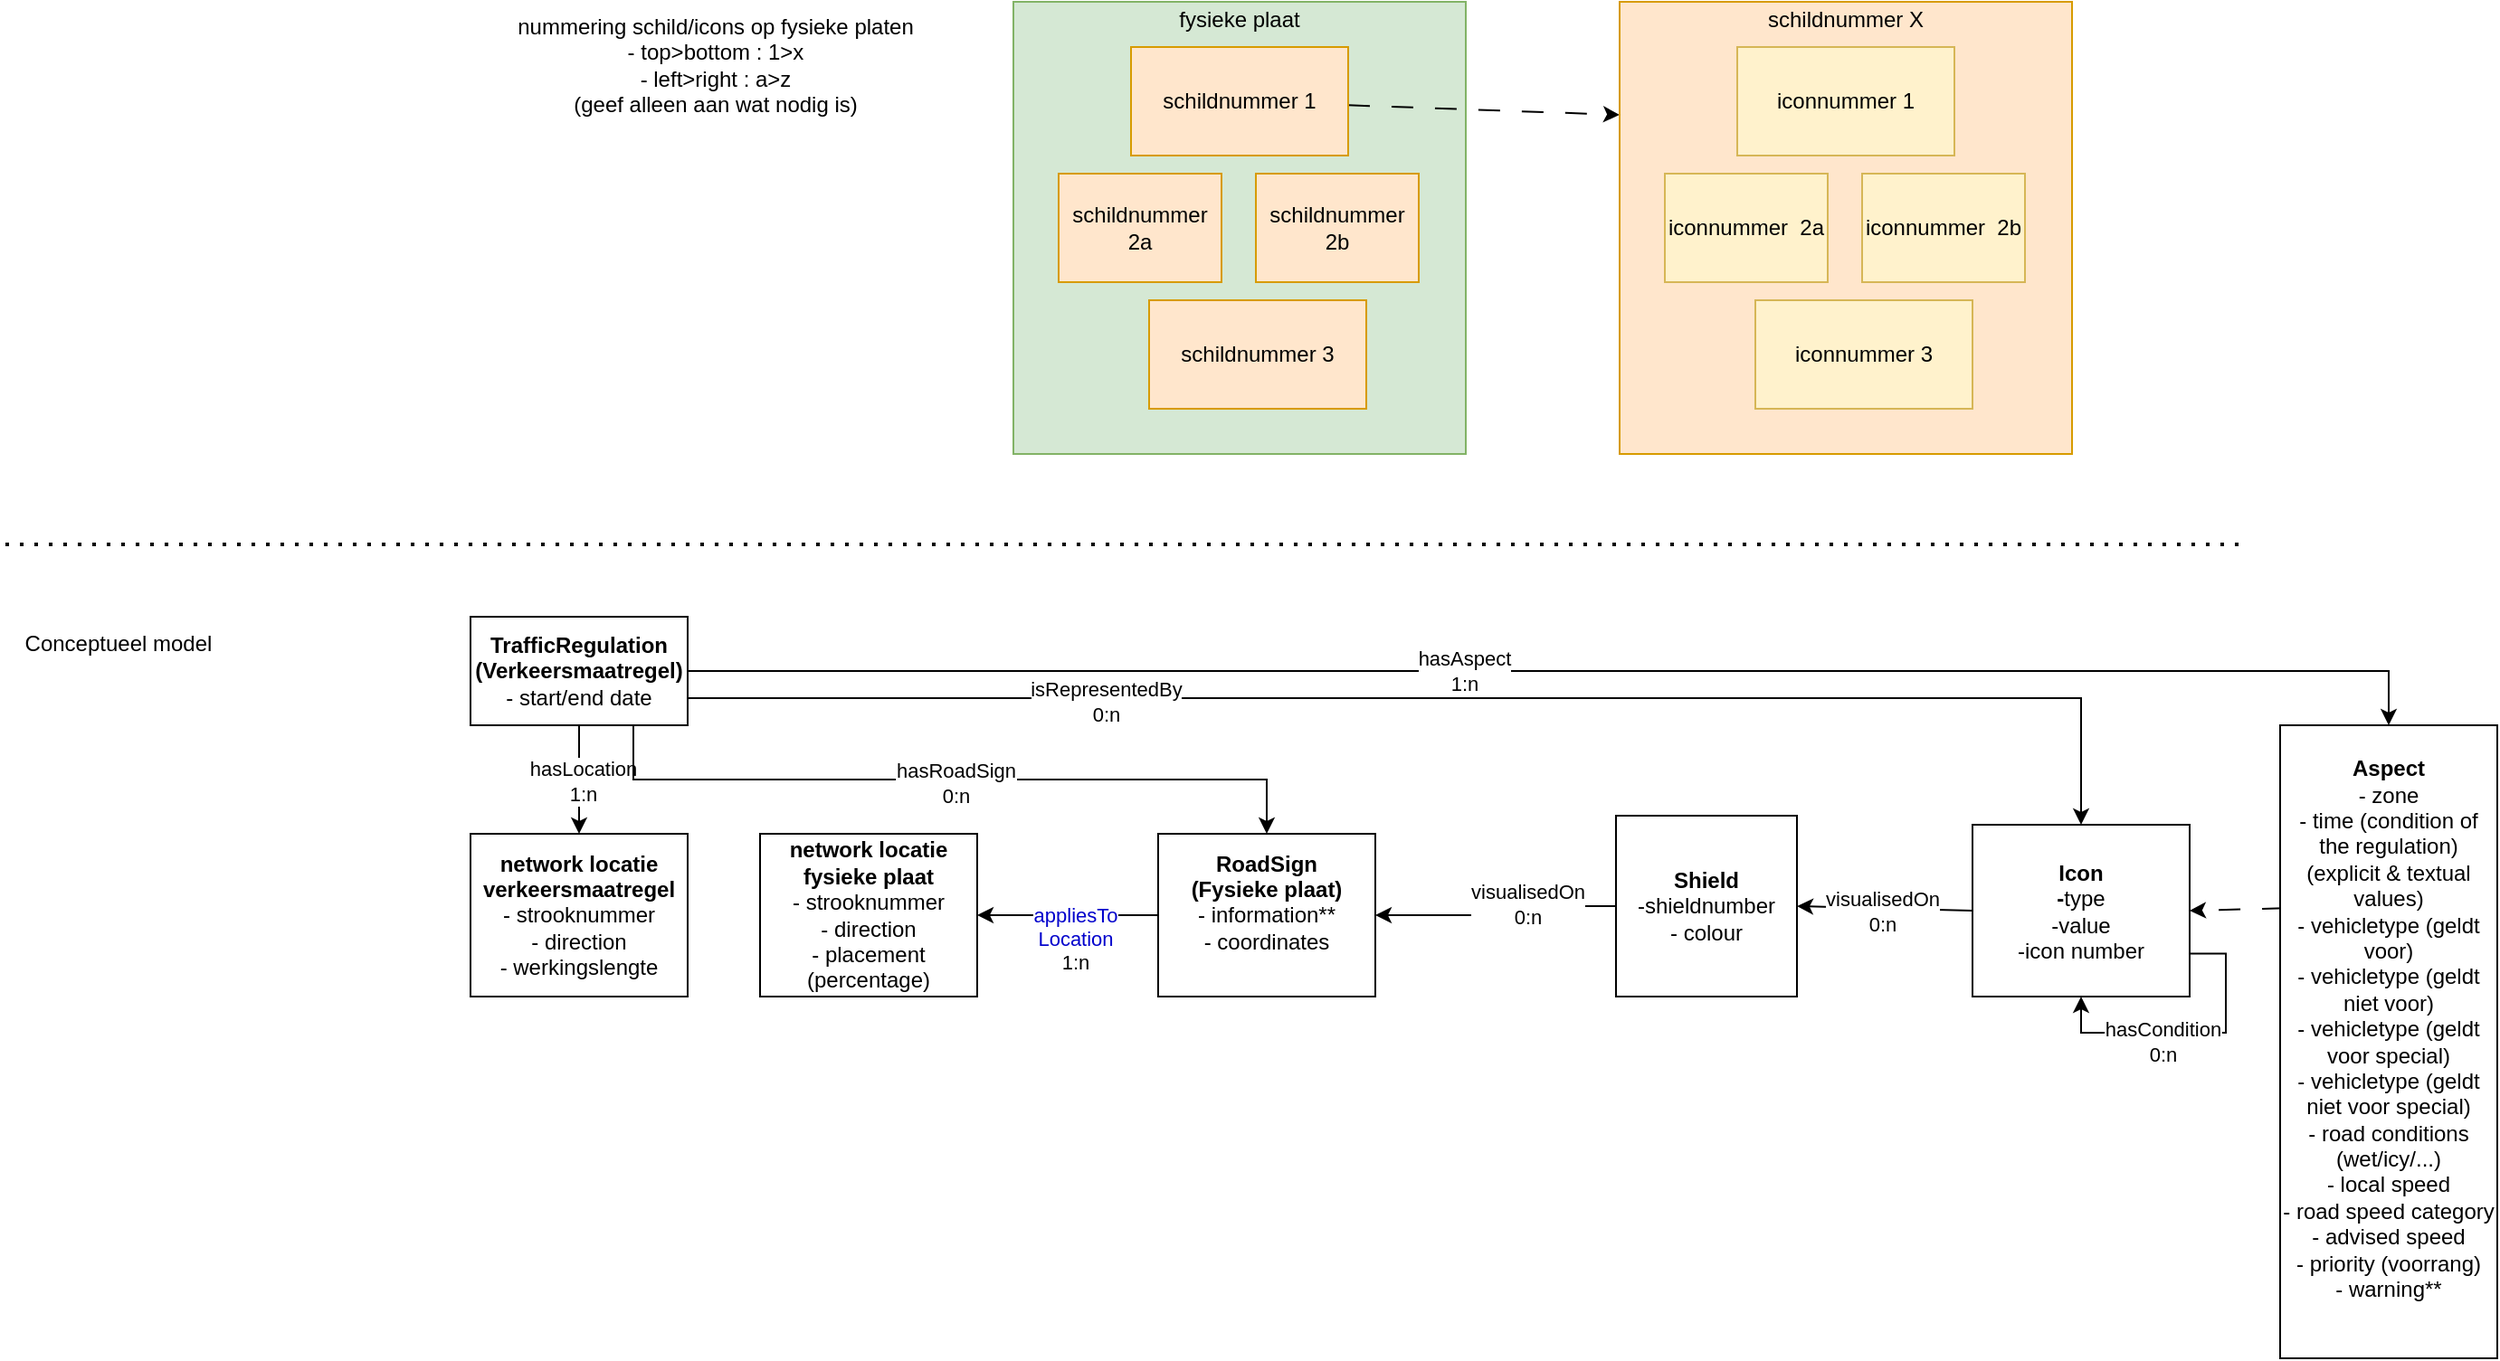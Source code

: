 <mxfile>
    <diagram name="Page-1" id="0LnV7ETqTs7hgSCRXFs9">
        <mxGraphModel dx="986" dy="1016" grid="1" gridSize="10" guides="1" tooltips="1" connect="1" arrows="1" fold="1" page="1" pageScale="1" pageWidth="850" pageHeight="1100" math="0" shadow="0">
            <root>
                <mxCell id="0"/>
                <mxCell id="1" parent="0"/>
                <mxCell id="BCpdqVNQJVRz4uYAB1dM-5" style="edgeStyle=orthogonalEdgeStyle;rounded=0;orthogonalLoop=1;jettySize=auto;html=1;exitX=0.5;exitY=1;exitDx=0;exitDy=0;entryX=0.5;entryY=0;entryDx=0;entryDy=0;" parent="1" source="BCpdqVNQJVRz4uYAB1dM-1" target="BCpdqVNQJVRz4uYAB1dM-22" edge="1">
                    <mxGeometry relative="1" as="geometry">
                        <mxPoint x="383" y="500" as="targetPoint"/>
                    </mxGeometry>
                </mxCell>
                <mxCell id="BCpdqVNQJVRz4uYAB1dM-6" value="&lt;div&gt;hasLocation&lt;/div&gt;&lt;div&gt;1:n&lt;/div&gt;" style="edgeLabel;html=1;align=center;verticalAlign=middle;resizable=0;points=[];" parent="BCpdqVNQJVRz4uYAB1dM-5" vertex="1" connectable="0">
                    <mxGeometry x="0.015" y="2" relative="1" as="geometry">
                        <mxPoint as="offset"/>
                    </mxGeometry>
                </mxCell>
                <mxCell id="BCpdqVNQJVRz4uYAB1dM-34" style="edgeStyle=orthogonalEdgeStyle;rounded=0;orthogonalLoop=1;jettySize=auto;html=1;exitX=1;exitY=0.5;exitDx=0;exitDy=0;entryX=0.5;entryY=0;entryDx=0;entryDy=0;" parent="1" source="BCpdqVNQJVRz4uYAB1dM-1" target="BCpdqVNQJVRz4uYAB1dM-32" edge="1">
                    <mxGeometry relative="1" as="geometry">
                        <mxPoint x="903" y="470" as="targetPoint"/>
                    </mxGeometry>
                </mxCell>
                <mxCell id="BCpdqVNQJVRz4uYAB1dM-35" value="&lt;div&gt;hasAspect&lt;/div&gt;&lt;div&gt;1:n&lt;br&gt;&lt;/div&gt;" style="edgeLabel;html=1;align=center;verticalAlign=middle;resizable=0;points=[];" parent="BCpdqVNQJVRz4uYAB1dM-34" vertex="1" connectable="0">
                    <mxGeometry x="-0.117" relative="1" as="geometry">
                        <mxPoint as="offset"/>
                    </mxGeometry>
                </mxCell>
                <mxCell id="JAaSVqaNoPK4AC_1vTfK-8" style="edgeStyle=orthogonalEdgeStyle;rounded=0;orthogonalLoop=1;jettySize=auto;html=1;exitX=1;exitY=0.75;exitDx=0;exitDy=0;entryX=0.5;entryY=0;entryDx=0;entryDy=0;" parent="1" source="BCpdqVNQJVRz4uYAB1dM-1" target="JAaSVqaNoPK4AC_1vTfK-5" edge="1">
                    <mxGeometry relative="1" as="geometry"/>
                </mxCell>
                <mxCell id="JAaSVqaNoPK4AC_1vTfK-9" value="&lt;div&gt;isRepresentedBy&lt;/div&gt;&lt;div&gt;0:n&lt;/div&gt;" style="edgeLabel;html=1;align=center;verticalAlign=middle;resizable=0;points=[];" parent="JAaSVqaNoPK4AC_1vTfK-8" vertex="1" connectable="0">
                    <mxGeometry x="-0.45" y="-2" relative="1" as="geometry">
                        <mxPoint as="offset"/>
                    </mxGeometry>
                </mxCell>
                <mxCell id="JAaSVqaNoPK4AC_1vTfK-12" style="edgeStyle=orthogonalEdgeStyle;rounded=0;orthogonalLoop=1;jettySize=auto;html=1;exitX=0.75;exitY=1;exitDx=0;exitDy=0;entryX=0.5;entryY=0;entryDx=0;entryDy=0;" parent="1" source="BCpdqVNQJVRz4uYAB1dM-1" target="BCpdqVNQJVRz4uYAB1dM-2" edge="1">
                    <mxGeometry relative="1" as="geometry"/>
                </mxCell>
                <mxCell id="JAaSVqaNoPK4AC_1vTfK-13" value="&lt;div&gt;hasRoadSign&lt;/div&gt;&lt;div&gt;0:n&lt;br&gt;&lt;/div&gt;" style="edgeLabel;html=1;align=center;verticalAlign=middle;resizable=0;points=[];" parent="JAaSVqaNoPK4AC_1vTfK-12" vertex="1" connectable="0">
                    <mxGeometry x="0.013" y="-2" relative="1" as="geometry">
                        <mxPoint as="offset"/>
                    </mxGeometry>
                </mxCell>
                <mxCell id="BCpdqVNQJVRz4uYAB1dM-1" value="&lt;div&gt;&lt;b&gt;TrafficRegulation&lt;/b&gt;&lt;/div&gt;&lt;div&gt;&lt;b&gt;(Verkeersmaatregel)&lt;br&gt;&lt;/b&gt;&lt;/div&gt;&lt;div&gt;- start/end date&lt;br&gt;&lt;/div&gt;" style="rounded=0;whiteSpace=wrap;html=1;" parent="1" vertex="1">
                    <mxGeometry x="340" y="400" width="120" height="60" as="geometry"/>
                </mxCell>
                <mxCell id="BCpdqVNQJVRz4uYAB1dM-2" value="&lt;div&gt;&lt;b&gt;RoadSign&lt;/b&gt;&lt;/div&gt;&lt;div&gt;&lt;b&gt;(Fysieke plaat)&lt;/b&gt;&lt;br&gt;&lt;/div&gt;&lt;div&gt;- information**&lt;br&gt;&lt;/div&gt;&lt;div&gt;- coordinates&lt;/div&gt;&lt;div&gt;&lt;br&gt;&lt;/div&gt;" style="rounded=0;whiteSpace=wrap;html=1;" parent="1" vertex="1">
                    <mxGeometry x="720" y="520" width="120" height="90" as="geometry"/>
                </mxCell>
                <mxCell id="BCpdqVNQJVRz4uYAB1dM-22" value="&lt;div&gt;&lt;b&gt;network locatie verkeersmaatregel&lt;/b&gt;&lt;/div&gt;&lt;div&gt;- strooknummer&lt;/div&gt;&lt;div&gt;- direction&lt;/div&gt;&lt;div&gt;- werkingslengte&lt;br&gt;&lt;/div&gt;" style="rounded=0;whiteSpace=wrap;html=1;" parent="1" vertex="1">
                    <mxGeometry x="340" y="520" width="120" height="90" as="geometry"/>
                </mxCell>
                <mxCell id="BCpdqVNQJVRz4uYAB1dM-29" value="&lt;div&gt;&lt;b&gt;network locatie fysieke plaat&lt;/b&gt;&lt;/div&gt;&lt;div&gt;- strooknummer&lt;/div&gt;&lt;div&gt;- direction&lt;/div&gt;&lt;div&gt;- placement (percentage)&lt;br&gt;&lt;/div&gt;" style="rounded=0;whiteSpace=wrap;html=1;" parent="1" vertex="1">
                    <mxGeometry x="500" y="520" width="120" height="90" as="geometry"/>
                </mxCell>
                <mxCell id="BCpdqVNQJVRz4uYAB1dM-30" style="rounded=0;orthogonalLoop=1;jettySize=auto;html=1;entryX=1;entryY=0.5;entryDx=0;entryDy=0;" parent="1" target="BCpdqVNQJVRz4uYAB1dM-29" edge="1">
                    <mxGeometry relative="1" as="geometry">
                        <mxPoint x="720" y="565" as="sourcePoint"/>
                    </mxGeometry>
                </mxCell>
                <mxCell id="JAaSVqaNoPK4AC_1vTfK-14" style="rounded=0;orthogonalLoop=1;jettySize=auto;html=1;exitX=0.017;exitY=0.289;exitDx=0;exitDy=0;entryX=1;entryY=0.5;entryDx=0;entryDy=0;dashed=1;dashPattern=12 12;exitPerimeter=0;" parent="1" source="BCpdqVNQJVRz4uYAB1dM-32" target="JAaSVqaNoPK4AC_1vTfK-5" edge="1">
                    <mxGeometry relative="1" as="geometry"/>
                </mxCell>
                <mxCell id="BCpdqVNQJVRz4uYAB1dM-32" value="&lt;div&gt;&lt;b&gt;Aspect&lt;/b&gt;&lt;/div&gt;&lt;div&gt;- zone&lt;/div&gt;&lt;div&gt;- time (condition of the regulation) (explicit &amp;amp; textual values)&lt;/div&gt;&lt;div&gt;- vehicletype (geldt voor)&lt;/div&gt;&lt;div&gt;- vehicletype (geldt niet voor)&lt;/div&gt;&lt;div&gt;- vehicletype (geldt voor special)&lt;/div&gt;&lt;div&gt;- vehicletype (geldt niet voor special)&lt;/div&gt;&lt;div&gt;- road conditions (wet/icy/...)&lt;/div&gt;&lt;div&gt;- local speed&lt;/div&gt;&lt;div&gt;- road speed category &lt;br&gt;&lt;/div&gt;&lt;div&gt;- advised speed&lt;/div&gt;&lt;div&gt;- priority (voorrang)&lt;br&gt;&lt;/div&gt;&lt;div&gt;- warning**&lt;/div&gt;&lt;div&gt;&lt;br&gt;&lt;/div&gt;" style="rounded=0;whiteSpace=wrap;html=1;" parent="1" vertex="1">
                    <mxGeometry x="1340" y="460" width="120" height="350" as="geometry"/>
                </mxCell>
                <mxCell id="JAaSVqaNoPK4AC_1vTfK-1" value="" style="endArrow=none;dashed=1;html=1;dashPattern=1 3;strokeWidth=2;rounded=0;" parent="1" edge="1">
                    <mxGeometry width="50" height="50" relative="1" as="geometry">
                        <mxPoint x="83" y="360" as="sourcePoint"/>
                        <mxPoint x="1323" y="360" as="targetPoint"/>
                    </mxGeometry>
                </mxCell>
                <mxCell id="JAaSVqaNoPK4AC_1vTfK-2" value="Conceptueel model" style="text;html=1;align=center;verticalAlign=middle;resizable=0;points=[];autosize=1;strokeColor=none;fillColor=none;" parent="1" vertex="1">
                    <mxGeometry x="80" y="400" width="130" height="30" as="geometry"/>
                </mxCell>
                <mxCell id="JAaSVqaNoPK4AC_1vTfK-10" style="rounded=0;orthogonalLoop=1;jettySize=auto;html=1;exitX=0;exitY=0.5;exitDx=0;exitDy=0;entryX=1;entryY=0.5;entryDx=0;entryDy=0;" parent="1" source="JAaSVqaNoPK4AC_1vTfK-5" target="JAaSVqaNoPK4AC_1vTfK-57" edge="1">
                    <mxGeometry relative="1" as="geometry"/>
                </mxCell>
                <mxCell id="JAaSVqaNoPK4AC_1vTfK-61" value="&lt;div&gt;visualisedOn&lt;/div&gt;&lt;div&gt;0:n&lt;br&gt;&lt;/div&gt;" style="edgeLabel;html=1;align=center;verticalAlign=middle;resizable=0;points=[];" parent="JAaSVqaNoPK4AC_1vTfK-10" vertex="1" connectable="0">
                    <mxGeometry x="-0.32" relative="1" as="geometry">
                        <mxPoint x="-17" y="1" as="offset"/>
                    </mxGeometry>
                </mxCell>
                <mxCell id="JAaSVqaNoPK4AC_1vTfK-5" value="&lt;div&gt;&lt;b&gt;Icon&lt;br&gt;&lt;/b&gt;&lt;/div&gt;&lt;div&gt;&lt;b&gt;-&lt;/b&gt;type&lt;/div&gt;&lt;div&gt;-value&lt;/div&gt;&lt;div&gt;-icon number&lt;br&gt;&lt;/div&gt;" style="rounded=0;whiteSpace=wrap;html=1;" parent="1" vertex="1">
                    <mxGeometry x="1170" y="515" width="120" height="95" as="geometry"/>
                </mxCell>
                <mxCell id="JAaSVqaNoPK4AC_1vTfK-40" value="&lt;div&gt;fysieke plaat&lt;/div&gt;&lt;div&gt;&lt;br&gt;&lt;/div&gt;&lt;div&gt;&lt;br&gt;&lt;/div&gt;&lt;div&gt;&lt;br&gt;&lt;/div&gt;&lt;div&gt;&lt;br&gt;&lt;/div&gt;&lt;div&gt;&lt;br&gt;&lt;/div&gt;&lt;div&gt;&lt;br&gt;&lt;/div&gt;&lt;div&gt;&lt;br&gt;&lt;/div&gt;&lt;div&gt;&lt;br&gt;&lt;/div&gt;&lt;div&gt;&lt;br&gt;&lt;/div&gt;&lt;div&gt;&lt;br&gt;&lt;/div&gt;&lt;div&gt;&lt;br&gt;&lt;/div&gt;&lt;div&gt;&lt;br&gt;&lt;/div&gt;&lt;div&gt;&lt;br&gt;&lt;/div&gt;&lt;div&gt;&lt;br&gt;&lt;/div&gt;&lt;div&gt;&lt;br&gt;&lt;/div&gt;&lt;div&gt;&lt;br&gt;&lt;/div&gt;" style="whiteSpace=wrap;html=1;aspect=fixed;fillColor=#d5e8d4;strokeColor=#82b366;" parent="1" vertex="1">
                    <mxGeometry x="640" y="60" width="250" height="250" as="geometry"/>
                </mxCell>
                <mxCell id="JAaSVqaNoPK4AC_1vTfK-72" style="rounded=0;orthogonalLoop=1;jettySize=auto;html=1;entryX=0;entryY=0.25;entryDx=0;entryDy=0;dashed=1;dashPattern=12 12;" parent="1" source="JAaSVqaNoPK4AC_1vTfK-41" target="JAaSVqaNoPK4AC_1vTfK-66" edge="1">
                    <mxGeometry relative="1" as="geometry"/>
                </mxCell>
                <mxCell id="JAaSVqaNoPK4AC_1vTfK-41" value="schildnummer 1" style="rounded=0;whiteSpace=wrap;html=1;fillColor=#ffe6cc;strokeColor=#d79b00;" parent="1" vertex="1">
                    <mxGeometry x="705" y="85" width="120" height="60" as="geometry"/>
                </mxCell>
                <mxCell id="JAaSVqaNoPK4AC_1vTfK-42" value="schildnummer 3" style="rounded=0;whiteSpace=wrap;html=1;fillColor=#ffe6cc;strokeColor=#d79b00;" parent="1" vertex="1">
                    <mxGeometry x="715" y="225" width="120" height="60" as="geometry"/>
                </mxCell>
                <mxCell id="JAaSVqaNoPK4AC_1vTfK-43" value="schildnummer 2a" style="rounded=0;whiteSpace=wrap;html=1;fillColor=#ffe6cc;strokeColor=#d79b00;" parent="1" vertex="1">
                    <mxGeometry x="665" y="155" width="90" height="60" as="geometry"/>
                </mxCell>
                <mxCell id="JAaSVqaNoPK4AC_1vTfK-44" value="schildnummer 2b" style="rounded=0;whiteSpace=wrap;html=1;fillColor=#ffe6cc;strokeColor=#d79b00;" parent="1" vertex="1">
                    <mxGeometry x="774" y="155" width="90" height="60" as="geometry"/>
                </mxCell>
                <mxCell id="JAaSVqaNoPK4AC_1vTfK-62" style="edgeStyle=orthogonalEdgeStyle;rounded=0;orthogonalLoop=1;jettySize=auto;html=1;entryX=1;entryY=0.5;entryDx=0;entryDy=0;" parent="1" source="JAaSVqaNoPK4AC_1vTfK-57" target="BCpdqVNQJVRz4uYAB1dM-2" edge="1">
                    <mxGeometry relative="1" as="geometry"/>
                </mxCell>
                <mxCell id="JAaSVqaNoPK4AC_1vTfK-63" value="&lt;div&gt;visualisedOn&lt;/div&gt;&lt;div&gt;0:n&lt;br&gt;&lt;/div&gt;" style="edgeLabel;html=1;align=center;verticalAlign=middle;resizable=0;points=[];" parent="JAaSVqaNoPK4AC_1vTfK-62" vertex="1" connectable="0">
                    <mxGeometry x="-0.29" y="-1" relative="1" as="geometry">
                        <mxPoint as="offset"/>
                    </mxGeometry>
                </mxCell>
                <mxCell id="JAaSVqaNoPK4AC_1vTfK-57" value="&lt;div&gt;&lt;b&gt;Shield&lt;/b&gt;&lt;/div&gt;&lt;div&gt;-shieldnumber&lt;/div&gt;&lt;div&gt;- colour&lt;br&gt;&lt;/div&gt;" style="whiteSpace=wrap;html=1;aspect=fixed;" parent="1" vertex="1">
                    <mxGeometry x="973" y="510" width="100" height="100" as="geometry"/>
                </mxCell>
                <mxCell id="JAaSVqaNoPK4AC_1vTfK-64" style="edgeStyle=orthogonalEdgeStyle;rounded=0;orthogonalLoop=1;jettySize=auto;html=1;exitX=1;exitY=0.75;exitDx=0;exitDy=0;entryX=0.5;entryY=1;entryDx=0;entryDy=0;" parent="1" source="JAaSVqaNoPK4AC_1vTfK-5" target="JAaSVqaNoPK4AC_1vTfK-5" edge="1">
                    <mxGeometry relative="1" as="geometry"/>
                </mxCell>
                <mxCell id="JAaSVqaNoPK4AC_1vTfK-65" value="&lt;div&gt;hasCondition&lt;/div&gt;&lt;div&gt;0:n&lt;br&gt;&lt;/div&gt;" style="edgeLabel;html=1;align=center;verticalAlign=middle;resizable=0;points=[];" parent="JAaSVqaNoPK4AC_1vTfK-64" vertex="1" connectable="0">
                    <mxGeometry x="0.426" relative="1" as="geometry">
                        <mxPoint x="18" y="5" as="offset"/>
                    </mxGeometry>
                </mxCell>
                <mxCell id="JAaSVqaNoPK4AC_1vTfK-66" value="&lt;div&gt;schildnummer X&lt;/div&gt;&lt;div&gt;&lt;br&gt;&lt;/div&gt;&lt;div&gt;&lt;br&gt;&lt;/div&gt;&lt;div&gt;&lt;br&gt;&lt;/div&gt;&lt;div&gt;&lt;br&gt;&lt;/div&gt;&lt;div&gt;&lt;br&gt;&lt;/div&gt;&lt;div&gt;&lt;br&gt;&lt;/div&gt;&lt;div&gt;&lt;br&gt;&lt;/div&gt;&lt;div&gt;&lt;br&gt;&lt;/div&gt;&lt;div&gt;&lt;br&gt;&lt;/div&gt;&lt;div&gt;&lt;br&gt;&lt;/div&gt;&lt;div&gt;&lt;br&gt;&lt;/div&gt;&lt;div&gt;&lt;br&gt;&lt;/div&gt;&lt;div&gt;&lt;br&gt;&lt;/div&gt;&lt;div&gt;&lt;br&gt;&lt;/div&gt;&lt;div&gt;&lt;br&gt;&lt;/div&gt;&lt;div&gt;&lt;br&gt;&lt;/div&gt;" style="whiteSpace=wrap;html=1;aspect=fixed;fillColor=#ffe6cc;strokeColor=#d79b00;" parent="1" vertex="1">
                    <mxGeometry x="975" y="60" width="250" height="250" as="geometry"/>
                </mxCell>
                <mxCell id="JAaSVqaNoPK4AC_1vTfK-67" value="iconnummer 1" style="rounded=0;whiteSpace=wrap;html=1;fillColor=#fff2cc;strokeColor=#d6b656;" parent="1" vertex="1">
                    <mxGeometry x="1040" y="85" width="120" height="60" as="geometry"/>
                </mxCell>
                <mxCell id="JAaSVqaNoPK4AC_1vTfK-68" value="iconnummer 3" style="rounded=0;whiteSpace=wrap;html=1;fillColor=#fff2cc;strokeColor=#d6b656;" parent="1" vertex="1">
                    <mxGeometry x="1050" y="225" width="120" height="60" as="geometry"/>
                </mxCell>
                <mxCell id="JAaSVqaNoPK4AC_1vTfK-69" value="iconnummer&amp;nbsp; 2a" style="rounded=0;whiteSpace=wrap;html=1;fillColor=#fff2cc;strokeColor=#d6b656;" parent="1" vertex="1">
                    <mxGeometry x="1000" y="155" width="90" height="60" as="geometry"/>
                </mxCell>
                <mxCell id="JAaSVqaNoPK4AC_1vTfK-70" value="iconnummer&amp;nbsp; 2b" style="rounded=0;whiteSpace=wrap;html=1;fillColor=#fff2cc;strokeColor=#d6b656;" parent="1" vertex="1">
                    <mxGeometry x="1109" y="155" width="90" height="60" as="geometry"/>
                </mxCell>
                <mxCell id="JAaSVqaNoPK4AC_1vTfK-74" value="&lt;div&gt;nummering schild/icons op fysieke platen&lt;/div&gt;&lt;div&gt;- top&amp;gt;bottom : 1&amp;gt;x&lt;/div&gt;&lt;div&gt;- left&amp;gt;right : a&amp;gt;z&lt;/div&gt;&lt;div&gt;(geef alleen aan wat nodig is)&lt;br&gt;&lt;/div&gt;" style="text;html=1;align=center;verticalAlign=middle;resizable=0;points=[];autosize=1;strokeColor=none;fillColor=none;" parent="1" vertex="1">
                    <mxGeometry x="350" y="60" width="250" height="70" as="geometry"/>
                </mxCell>
                <mxCell id="5" value="&lt;div&gt;&lt;font color=&quot;#0000cc&quot;&gt;appliesTo&lt;/font&gt;&lt;/div&gt;&lt;div&gt;&lt;font color=&quot;#0000cc&quot;&gt;Location&lt;/font&gt;&lt;/div&gt;&lt;div&gt;1:n&lt;/div&gt;" style="edgeLabel;html=1;align=center;verticalAlign=middle;resizable=0;points=[];" parent="1" vertex="1" connectable="0">
                    <mxGeometry x="680" y="570" as="geometry">
                        <mxPoint x="-6" y="8" as="offset"/>
                    </mxGeometry>
                </mxCell>
            </root>
        </mxGraphModel>
    </diagram>
</mxfile>